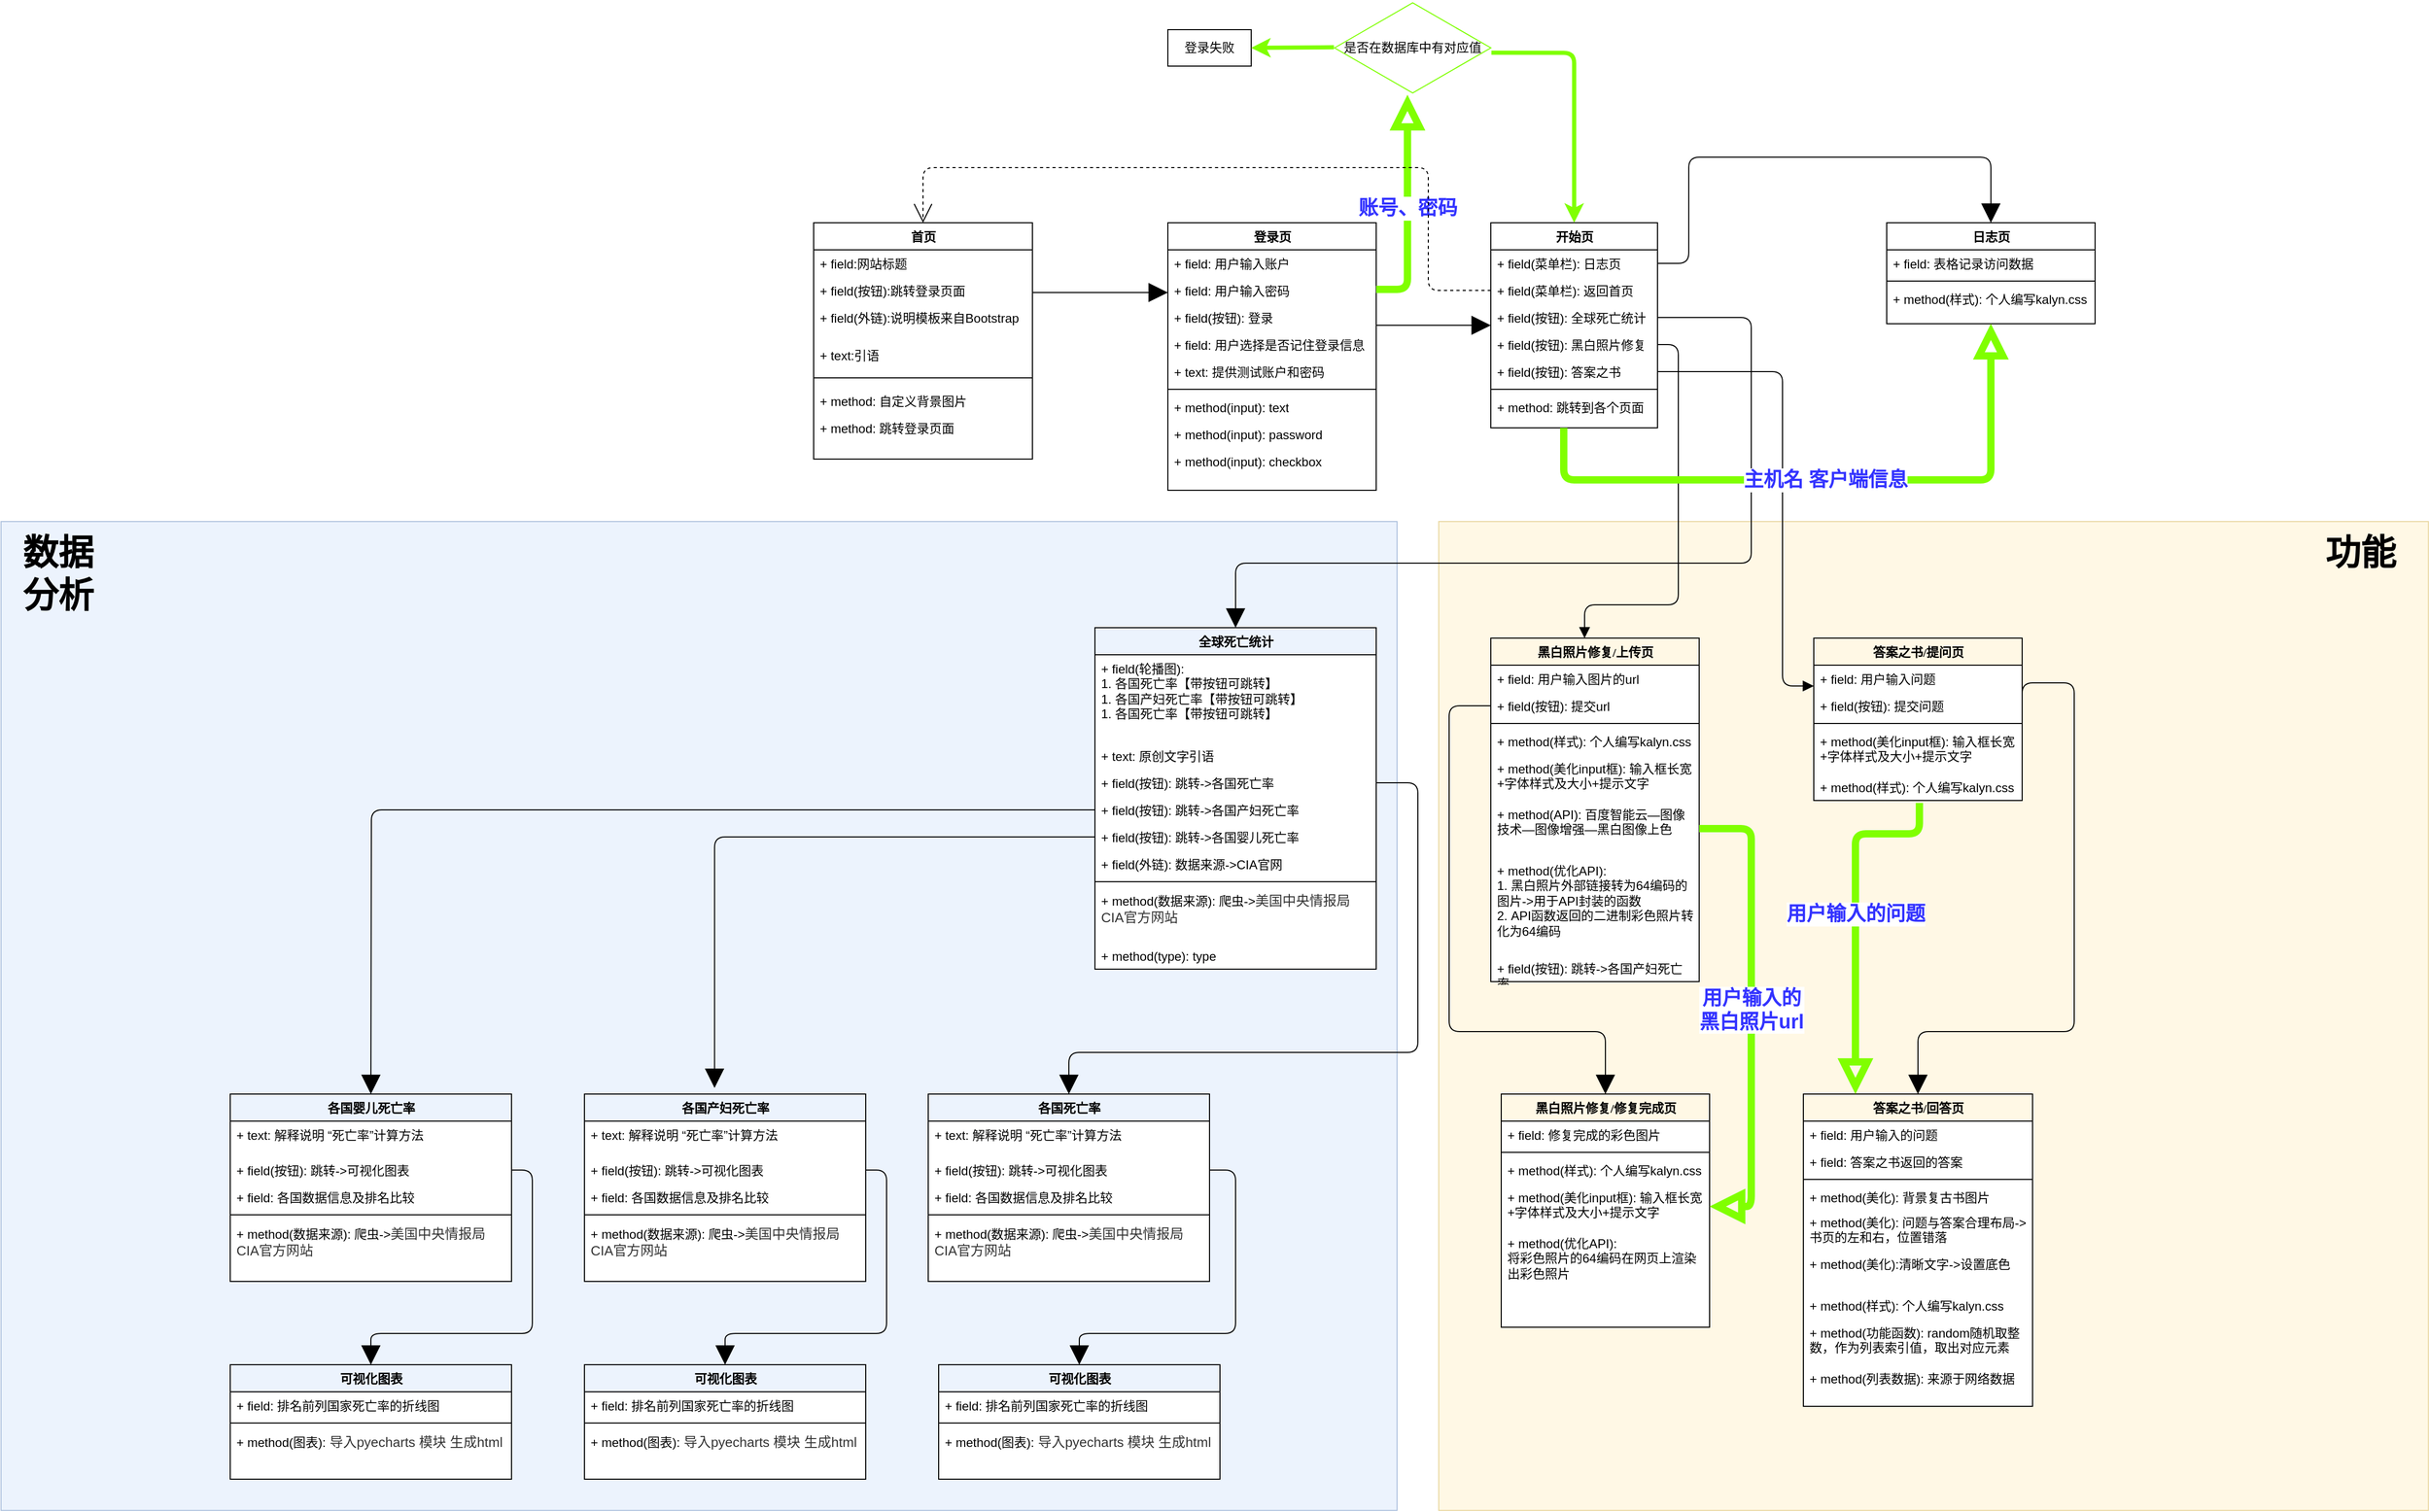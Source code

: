 <mxfile version="14.2.4" type="github"><diagram name="Page-1" id="9f46799a-70d6-7492-0946-bef42562c5a5"><mxGraphModel dx="3334" dy="2293" grid="1" gridSize="10" guides="1" tooltips="1" connect="1" arrows="1" fold="1" page="1" pageScale="1" pageWidth="1100" pageHeight="850" background="#ffffff" math="0" shadow="0"><root><mxCell id="0"/><mxCell id="1" parent="0"/><mxCell id="WasqcAeqAVTy0zBTdF0t-123" value="" style="rounded=0;whiteSpace=wrap;html=1;fillColor=#dae8fc;strokeColor=#6c8ebf;opacity=50;" parent="1" vertex="1"><mxGeometry x="-690" y="370" width="1340" height="950" as="geometry"/></mxCell><mxCell id="WasqcAeqAVTy0zBTdF0t-121" value="" style="rounded=0;whiteSpace=wrap;html=1;fillColor=#fff2cc;strokeColor=#d6b656;opacity=50;" parent="1" vertex="1"><mxGeometry x="690" y="370" width="950" height="950" as="geometry"/></mxCell><mxCell id="78961159f06e98e8-17" value="首页" style="swimlane;html=1;fontStyle=1;align=center;verticalAlign=top;childLayout=stackLayout;horizontal=1;startSize=26;horizontalStack=0;resizeParent=1;resizeLast=0;collapsible=1;marginBottom=0;swimlaneFillColor=#ffffff;rounded=0;shadow=0;comic=0;labelBackgroundColor=none;strokeWidth=1;fillColor=none;fontFamily=Verdana;fontSize=12" parent="1" vertex="1"><mxGeometry x="90" y="83" width="210" height="227" as="geometry"><mxRectangle x="90" y="83" width="60" height="26" as="alternateBounds"/></mxGeometry></mxCell><mxCell id="78961159f06e98e8-21" value="+ field:网站标题" style="text;html=1;strokeColor=none;fillColor=none;align=left;verticalAlign=top;spacingLeft=4;spacingRight=4;whiteSpace=wrap;overflow=hidden;rotatable=0;points=[[0,0.5],[1,0.5]];portConstraint=eastwest;" parent="78961159f06e98e8-17" vertex="1"><mxGeometry y="26" width="210" height="26" as="geometry"/></mxCell><mxCell id="78961159f06e98e8-25" value="+ field(按钮):跳转登录页面" style="text;html=1;strokeColor=none;fillColor=none;align=left;verticalAlign=top;spacingLeft=4;spacingRight=4;whiteSpace=wrap;overflow=hidden;rotatable=0;points=[[0,0.5],[1,0.5]];portConstraint=eastwest;" parent="78961159f06e98e8-17" vertex="1"><mxGeometry y="52" width="210" height="26" as="geometry"/></mxCell><mxCell id="WasqcAeqAVTy0zBTdF0t-1" value="+ field(外链):说明模板来自Bootstrap" style="text;html=1;strokeColor=none;fillColor=none;align=left;verticalAlign=top;spacingLeft=4;spacingRight=4;whiteSpace=wrap;overflow=hidden;rotatable=0;points=[[0,0.5],[1,0.5]];portConstraint=eastwest;" parent="78961159f06e98e8-17" vertex="1"><mxGeometry y="78" width="210" height="36" as="geometry"/></mxCell><mxCell id="78961159f06e98e8-23" value="+ text:引语" style="text;html=1;strokeColor=none;fillColor=none;align=left;verticalAlign=top;spacingLeft=4;spacingRight=4;whiteSpace=wrap;overflow=hidden;rotatable=0;points=[[0,0.5],[1,0.5]];portConstraint=eastwest;" parent="78961159f06e98e8-17" vertex="1"><mxGeometry y="114" width="210" height="26" as="geometry"/></mxCell><mxCell id="78961159f06e98e8-19" value="" style="line;html=1;strokeWidth=1;fillColor=none;align=left;verticalAlign=middle;spacingTop=-1;spacingLeft=3;spacingRight=3;rotatable=0;labelPosition=right;points=[];portConstraint=eastwest;" parent="78961159f06e98e8-17" vertex="1"><mxGeometry y="140" width="210" height="18" as="geometry"/></mxCell><mxCell id="78961159f06e98e8-20" value="+ method: 自定义背景图片" style="text;html=1;strokeColor=none;fillColor=none;align=left;verticalAlign=top;spacingLeft=4;spacingRight=4;whiteSpace=wrap;overflow=hidden;rotatable=0;points=[[0,0.5],[1,0.5]];portConstraint=eastwest;" parent="78961159f06e98e8-17" vertex="1"><mxGeometry y="158" width="210" height="26" as="geometry"/></mxCell><mxCell id="78961159f06e98e8-27" value="+ method: 跳转登录页面" style="text;html=1;strokeColor=none;fillColor=none;align=left;verticalAlign=top;spacingLeft=4;spacingRight=4;whiteSpace=wrap;overflow=hidden;rotatable=0;points=[[0,0.5],[1,0.5]];portConstraint=eastwest;" parent="78961159f06e98e8-17" vertex="1"><mxGeometry y="184" width="210" height="26" as="geometry"/></mxCell><mxCell id="78961159f06e98e8-122" style="edgeStyle=elbowEdgeStyle;html=1;labelBackgroundColor=none;startFill=0;startSize=8;endArrow=block;endFill=1;endSize=16;fontFamily=Verdana;fontSize=12;elbow=vertical;" parent="1" source="78961159f06e98e8-30" target="78961159f06e98e8-43" edge="1"><mxGeometry relative="1" as="geometry"/></mxCell><mxCell id="78961159f06e98e8-30" value="登录页" style="swimlane;html=1;fontStyle=1;align=center;verticalAlign=top;childLayout=stackLayout;horizontal=1;startSize=26;horizontalStack=0;resizeParent=1;resizeLast=0;collapsible=1;marginBottom=0;swimlaneFillColor=#ffffff;rounded=0;shadow=0;comic=0;labelBackgroundColor=none;strokeWidth=1;fillColor=none;fontFamily=Verdana;fontSize=12" parent="1" vertex="1"><mxGeometry x="430" y="83" width="200" height="257" as="geometry"><mxRectangle x="430" y="83" width="70" height="26" as="alternateBounds"/></mxGeometry></mxCell><mxCell id="78961159f06e98e8-31" value="+ field: 用户输入账户" style="text;html=1;strokeColor=none;fillColor=none;align=left;verticalAlign=top;spacingLeft=4;spacingRight=4;whiteSpace=wrap;overflow=hidden;rotatable=0;points=[[0,0.5],[1,0.5]];portConstraint=eastwest;" parent="78961159f06e98e8-30" vertex="1"><mxGeometry y="26" width="200" height="26" as="geometry"/></mxCell><mxCell id="78961159f06e98e8-32" value="+ field: 用户输入密码" style="text;html=1;strokeColor=none;fillColor=none;align=left;verticalAlign=top;spacingLeft=4;spacingRight=4;whiteSpace=wrap;overflow=hidden;rotatable=0;points=[[0,0.5],[1,0.5]];portConstraint=eastwest;" parent="78961159f06e98e8-30" vertex="1"><mxGeometry y="52" width="200" height="26" as="geometry"/></mxCell><mxCell id="78961159f06e98e8-34" value="+ field(按钮): 登录" style="text;html=1;strokeColor=none;fillColor=none;align=left;verticalAlign=top;spacingLeft=4;spacingRight=4;whiteSpace=wrap;overflow=hidden;rotatable=0;points=[[0,0.5],[1,0.5]];portConstraint=eastwest;" parent="78961159f06e98e8-30" vertex="1"><mxGeometry y="78" width="200" height="26" as="geometry"/></mxCell><mxCell id="WasqcAeqAVTy0zBTdF0t-2" value="+ field: 用户选择是否记住登录信息" style="text;html=1;strokeColor=none;fillColor=none;align=left;verticalAlign=top;spacingLeft=4;spacingRight=4;whiteSpace=wrap;overflow=hidden;rotatable=0;points=[[0,0.5],[1,0.5]];portConstraint=eastwest;" parent="78961159f06e98e8-30" vertex="1"><mxGeometry y="104" width="200" height="26" as="geometry"/></mxCell><mxCell id="78961159f06e98e8-33" value="+ text: 提供测试账户和密码" style="text;html=1;strokeColor=none;fillColor=none;align=left;verticalAlign=top;spacingLeft=4;spacingRight=4;whiteSpace=wrap;overflow=hidden;rotatable=0;points=[[0,0.5],[1,0.5]];portConstraint=eastwest;" parent="78961159f06e98e8-30" vertex="1"><mxGeometry y="130" width="200" height="26" as="geometry"/></mxCell><mxCell id="78961159f06e98e8-38" value="" style="line;html=1;strokeWidth=1;fillColor=none;align=left;verticalAlign=middle;spacingTop=-1;spacingLeft=3;spacingRight=3;rotatable=0;labelPosition=right;points=[];portConstraint=eastwest;" parent="78961159f06e98e8-30" vertex="1"><mxGeometry y="156" width="200" height="8" as="geometry"/></mxCell><mxCell id="78961159f06e98e8-39" value="+ method(input): text" style="text;html=1;strokeColor=none;fillColor=none;align=left;verticalAlign=top;spacingLeft=4;spacingRight=4;whiteSpace=wrap;overflow=hidden;rotatable=0;points=[[0,0.5],[1,0.5]];portConstraint=eastwest;" parent="78961159f06e98e8-30" vertex="1"><mxGeometry y="164" width="200" height="26" as="geometry"/></mxCell><mxCell id="78961159f06e98e8-40" value="+ method(input): password" style="text;html=1;strokeColor=none;fillColor=none;align=left;verticalAlign=top;spacingLeft=4;spacingRight=4;whiteSpace=wrap;overflow=hidden;rotatable=0;points=[[0,0.5],[1,0.5]];portConstraint=eastwest;" parent="78961159f06e98e8-30" vertex="1"><mxGeometry y="190" width="200" height="26" as="geometry"/></mxCell><mxCell id="78961159f06e98e8-42" value="+ method(input): checkbox" style="text;html=1;strokeColor=none;fillColor=none;align=left;verticalAlign=top;spacingLeft=4;spacingRight=4;whiteSpace=wrap;overflow=hidden;rotatable=0;points=[[0,0.5],[1,0.5]];portConstraint=eastwest;" parent="78961159f06e98e8-30" vertex="1"><mxGeometry y="216" width="200" height="26" as="geometry"/></mxCell><mxCell id="78961159f06e98e8-43" value="开始页" style="swimlane;html=1;fontStyle=1;align=center;verticalAlign=top;childLayout=stackLayout;horizontal=1;startSize=26;horizontalStack=0;resizeParent=1;resizeLast=0;collapsible=1;marginBottom=0;swimlaneFillColor=#ffffff;rounded=0;shadow=0;comic=0;labelBackgroundColor=none;strokeWidth=1;fillColor=none;fontFamily=Verdana;fontSize=12" parent="1" vertex="1"><mxGeometry x="740" y="83" width="160" height="197" as="geometry"/></mxCell><mxCell id="78961159f06e98e8-44" value="+ field(菜单栏): 日志页" style="text;html=1;strokeColor=none;fillColor=none;align=left;verticalAlign=top;spacingLeft=4;spacingRight=4;whiteSpace=wrap;overflow=hidden;rotatable=0;points=[[0,0.5],[1,0.5]];portConstraint=eastwest;" parent="78961159f06e98e8-43" vertex="1"><mxGeometry y="26" width="160" height="26" as="geometry"/></mxCell><mxCell id="s23q9VXlRfl01JvPFUSs-1" value="&lt;font color=&quot;#3333ff&quot;&gt;&lt;span style=&quot;font-size: 19px&quot;&gt;&lt;b&gt;账号、密码&lt;/b&gt;&lt;/span&gt;&lt;/font&gt;" style="endArrow=block;endSize=16;endFill=0;html=1;strokeColor=#80FF00;strokeWidth=7;edgeStyle=orthogonalEdgeStyle;" edge="1" parent="78961159f06e98e8-43" target="s23q9VXlRfl01JvPFUSs-2"><mxGeometry width="160" relative="1" as="geometry"><mxPoint x="-110" y="64" as="sourcePoint"/><mxPoint x="100" y="-73" as="targetPoint"/><Array as="points"><mxPoint x="-80" y="64"/></Array></mxGeometry></mxCell><mxCell id="78961159f06e98e8-45" value="+ field(菜单栏): 返回首页" style="text;html=1;strokeColor=none;fillColor=none;align=left;verticalAlign=top;spacingLeft=4;spacingRight=4;whiteSpace=wrap;overflow=hidden;rotatable=0;points=[[0,0.5],[1,0.5]];portConstraint=eastwest;" parent="78961159f06e98e8-43" vertex="1"><mxGeometry y="52" width="160" height="26" as="geometry"/></mxCell><mxCell id="78961159f06e98e8-49" value="+ field(按钮): 全球死亡统计&amp;nbsp;" style="text;html=1;strokeColor=none;fillColor=none;align=left;verticalAlign=top;spacingLeft=4;spacingRight=4;whiteSpace=wrap;overflow=hidden;rotatable=0;points=[[0,0.5],[1,0.5]];portConstraint=eastwest;" parent="78961159f06e98e8-43" vertex="1"><mxGeometry y="78" width="160" height="26" as="geometry"/></mxCell><mxCell id="78961159f06e98e8-50" value="+ field(按钮): 黑白照片修复" style="text;html=1;strokeColor=none;fillColor=none;align=left;verticalAlign=top;spacingLeft=4;spacingRight=4;whiteSpace=wrap;overflow=hidden;rotatable=0;points=[[0,0.5],[1,0.5]];portConstraint=eastwest;" parent="78961159f06e98e8-43" vertex="1"><mxGeometry y="104" width="160" height="26" as="geometry"/></mxCell><mxCell id="WasqcAeqAVTy0zBTdF0t-3" value="+ field(按钮): 答案之书" style="text;html=1;strokeColor=none;fillColor=none;align=left;verticalAlign=top;spacingLeft=4;spacingRight=4;whiteSpace=wrap;overflow=hidden;rotatable=0;points=[[0,0.5],[1,0.5]];portConstraint=eastwest;" parent="78961159f06e98e8-43" vertex="1"><mxGeometry y="130" width="160" height="26" as="geometry"/></mxCell><mxCell id="78961159f06e98e8-51" value="" style="line;html=1;strokeWidth=1;fillColor=none;align=left;verticalAlign=middle;spacingTop=-1;spacingLeft=3;spacingRight=3;rotatable=0;labelPosition=right;points=[];portConstraint=eastwest;" parent="78961159f06e98e8-43" vertex="1"><mxGeometry y="156" width="160" height="8" as="geometry"/></mxCell><mxCell id="78961159f06e98e8-52" value="+ method: 跳转到各个页面" style="text;html=1;strokeColor=none;fillColor=none;align=left;verticalAlign=top;spacingLeft=4;spacingRight=4;whiteSpace=wrap;overflow=hidden;rotatable=0;points=[[0,0.5],[1,0.5]];portConstraint=eastwest;" parent="78961159f06e98e8-43" vertex="1"><mxGeometry y="164" width="160" height="26" as="geometry"/></mxCell><mxCell id="78961159f06e98e8-82" value="全球死亡统计" style="swimlane;html=1;fontStyle=1;align=center;verticalAlign=top;childLayout=stackLayout;horizontal=1;startSize=26;horizontalStack=0;resizeParent=1;resizeLast=0;collapsible=1;marginBottom=0;swimlaneFillColor=#ffffff;rounded=0;shadow=0;comic=0;labelBackgroundColor=none;strokeWidth=1;fillColor=none;fontFamily=Verdana;fontSize=12" parent="1" vertex="1"><mxGeometry x="360" y="472" width="270" height="328" as="geometry"/></mxCell><mxCell id="78961159f06e98e8-83" value="+ field(轮播图): &lt;br&gt;1. 各国死亡率【带按钮可跳转】&lt;br&gt;1. 各国产妇死亡率【带按钮可跳转】&lt;br&gt;1. 各国死亡率【带按钮可跳转】" style="text;html=1;strokeColor=none;fillColor=none;align=left;verticalAlign=top;spacingLeft=4;spacingRight=4;whiteSpace=wrap;overflow=hidden;rotatable=0;points=[[0,0.5],[1,0.5]];portConstraint=eastwest;" parent="78961159f06e98e8-82" vertex="1"><mxGeometry y="26" width="270" height="84" as="geometry"/></mxCell><mxCell id="WasqcAeqAVTy0zBTdF0t-51" value="+ text: 原创文字引语" style="text;html=1;strokeColor=none;fillColor=none;align=left;verticalAlign=top;spacingLeft=4;spacingRight=4;whiteSpace=wrap;overflow=hidden;rotatable=0;points=[[0,0.5],[1,0.5]];portConstraint=eastwest;" parent="78961159f06e98e8-82" vertex="1"><mxGeometry y="110" width="270" height="26" as="geometry"/></mxCell><mxCell id="WasqcAeqAVTy0zBTdF0t-50" value="+ field(按钮): 跳转-&amp;gt;各国死亡率" style="text;html=1;strokeColor=none;fillColor=none;align=left;verticalAlign=top;spacingLeft=4;spacingRight=4;whiteSpace=wrap;overflow=hidden;rotatable=0;points=[[0,0.5],[1,0.5]];portConstraint=eastwest;" parent="78961159f06e98e8-82" vertex="1"><mxGeometry y="136" width="270" height="26" as="geometry"/></mxCell><mxCell id="WasqcAeqAVTy0zBTdF0t-49" value="+ field(按钮): 跳转-&amp;gt;各国产妇死亡率" style="text;html=1;strokeColor=none;fillColor=none;align=left;verticalAlign=top;spacingLeft=4;spacingRight=4;whiteSpace=wrap;overflow=hidden;rotatable=0;points=[[0,0.5],[1,0.5]];portConstraint=eastwest;" parent="78961159f06e98e8-82" vertex="1"><mxGeometry y="162" width="270" height="26" as="geometry"/></mxCell><mxCell id="78961159f06e98e8-86" value="+ field(按钮): 跳转-&amp;gt;各国婴儿死亡率" style="text;html=1;strokeColor=none;fillColor=none;align=left;verticalAlign=top;spacingLeft=4;spacingRight=4;whiteSpace=wrap;overflow=hidden;rotatable=0;points=[[0,0.5],[1,0.5]];portConstraint=eastwest;" parent="78961159f06e98e8-82" vertex="1"><mxGeometry y="188" width="270" height="26" as="geometry"/></mxCell><mxCell id="78961159f06e98e8-89" value="+ field(外链): 数据来源-&amp;gt;CIA官网&amp;nbsp;" style="text;html=1;strokeColor=none;fillColor=none;align=left;verticalAlign=top;spacingLeft=4;spacingRight=4;whiteSpace=wrap;overflow=hidden;rotatable=0;points=[[0,0.5],[1,0.5]];portConstraint=eastwest;" parent="78961159f06e98e8-82" vertex="1"><mxGeometry y="214" width="270" height="26" as="geometry"/></mxCell><mxCell id="78961159f06e98e8-90" value="" style="line;html=1;strokeWidth=1;fillColor=none;align=left;verticalAlign=middle;spacingTop=-1;spacingLeft=3;spacingRight=3;rotatable=0;labelPosition=right;points=[];portConstraint=eastwest;" parent="78961159f06e98e8-82" vertex="1"><mxGeometry y="240" width="270" height="8" as="geometry"/></mxCell><mxCell id="78961159f06e98e8-91" value="+ method(数据来源): 爬虫-&amp;gt;&lt;span style=&quot;color: rgb(51 , 51 , 51) ; font-family: &amp;#34;arial&amp;#34; , sans-serif ; font-size: 13px ; background-color: rgb(255 , 255 , 255)&quot;&gt;美国中央情报局CIA官方网站&lt;/span&gt;" style="text;html=1;strokeColor=none;fillColor=none;align=left;verticalAlign=top;spacingLeft=4;spacingRight=4;whiteSpace=wrap;overflow=hidden;rotatable=0;points=[[0,0.5],[1,0.5]];portConstraint=eastwest;" parent="78961159f06e98e8-82" vertex="1"><mxGeometry y="248" width="270" height="54" as="geometry"/></mxCell><mxCell id="78961159f06e98e8-94" value="+ method(type): type" style="text;html=1;strokeColor=none;fillColor=none;align=left;verticalAlign=top;spacingLeft=4;spacingRight=4;whiteSpace=wrap;overflow=hidden;rotatable=0;points=[[0,0.5],[1,0.5]];portConstraint=eastwest;" parent="78961159f06e98e8-82" vertex="1"><mxGeometry y="302" width="270" height="26" as="geometry"/></mxCell><mxCell id="78961159f06e98e8-127" style="edgeStyle=orthogonalEdgeStyle;html=1;labelBackgroundColor=none;startFill=1;startSize=8;endArrow=none;endFill=0;endSize=16;fontFamily=Verdana;fontSize=12;startArrow=block;" parent="1" source="78961159f06e98e8-95" target="78961159f06e98e8-50" edge="1"><mxGeometry relative="1" as="geometry"><Array as="points"><mxPoint x="830" y="450"/><mxPoint x="920" y="450"/><mxPoint x="920" y="200"/></Array></mxGeometry></mxCell><mxCell id="78961159f06e98e8-95" value="黑白照片修复/上传页" style="swimlane;html=1;fontStyle=1;align=center;verticalAlign=top;childLayout=stackLayout;horizontal=1;startSize=26;horizontalStack=0;resizeParent=1;resizeLast=0;collapsible=1;marginBottom=0;swimlaneFillColor=#ffffff;rounded=0;shadow=0;comic=0;labelBackgroundColor=none;strokeWidth=1;fillColor=none;fontFamily=Verdana;fontSize=12" parent="1" vertex="1"><mxGeometry x="740" y="482" width="200" height="330" as="geometry"/></mxCell><mxCell id="WasqcAeqAVTy0zBTdF0t-32" value="+ field: 用户输入图片的url" style="text;html=1;strokeColor=none;fillColor=none;align=left;verticalAlign=top;spacingLeft=4;spacingRight=4;whiteSpace=wrap;overflow=hidden;rotatable=0;points=[[0,0.5],[1,0.5]];portConstraint=eastwest;" parent="78961159f06e98e8-95" vertex="1"><mxGeometry y="26" width="200" height="26" as="geometry"/></mxCell><mxCell id="WasqcAeqAVTy0zBTdF0t-33" value="+ field(按钮): 提交url" style="text;html=1;strokeColor=none;fillColor=none;align=left;verticalAlign=top;spacingLeft=4;spacingRight=4;whiteSpace=wrap;overflow=hidden;rotatable=0;points=[[0,0.5],[1,0.5]];portConstraint=eastwest;" parent="78961159f06e98e8-95" vertex="1"><mxGeometry y="52" width="200" height="26" as="geometry"/></mxCell><mxCell id="78961159f06e98e8-103" value="" style="line;html=1;strokeWidth=1;fillColor=none;align=left;verticalAlign=middle;spacingTop=-1;spacingLeft=3;spacingRight=3;rotatable=0;labelPosition=right;points=[];portConstraint=eastwest;" parent="78961159f06e98e8-95" vertex="1"><mxGeometry y="78" width="200" height="8" as="geometry"/></mxCell><mxCell id="WasqcAeqAVTy0zBTdF0t-35" value="+ method(样式): 个人编写kalyn.css" style="text;html=1;strokeColor=none;fillColor=none;align=left;verticalAlign=top;spacingLeft=4;spacingRight=4;whiteSpace=wrap;overflow=hidden;rotatable=0;points=[[0,0.5],[1,0.5]];portConstraint=eastwest;" parent="78961159f06e98e8-95" vertex="1"><mxGeometry y="86" width="200" height="26" as="geometry"/></mxCell><mxCell id="WasqcAeqAVTy0zBTdF0t-34" value="+ method(美化input框): 输入框长宽+字体样式及大小+提示文字" style="text;html=1;strokeColor=none;fillColor=none;align=left;verticalAlign=top;spacingLeft=4;spacingRight=4;whiteSpace=wrap;overflow=hidden;rotatable=0;points=[[0,0.5],[1,0.5]];portConstraint=eastwest;" parent="78961159f06e98e8-95" vertex="1"><mxGeometry y="112" width="200" height="44" as="geometry"/></mxCell><mxCell id="WasqcAeqAVTy0zBTdF0t-29" value="+ method(API): 百度智能云—图像技术—图像增强—黑白图像上色" style="text;html=1;strokeColor=none;fillColor=none;align=left;verticalAlign=top;spacingLeft=4;spacingRight=4;whiteSpace=wrap;overflow=hidden;rotatable=0;points=[[0,0.5],[1,0.5]];portConstraint=eastwest;" parent="78961159f06e98e8-95" vertex="1"><mxGeometry y="156" width="200" height="54" as="geometry"/></mxCell><mxCell id="WasqcAeqAVTy0zBTdF0t-36" value="+ method(优化API):&amp;nbsp;&lt;br&gt;1. 黑白照片外部链接转为64编码的图片-&amp;gt;用于API封装的函数&lt;br&gt;2. API函数返回的二进制彩色照片转化为64编码" style="text;html=1;strokeColor=none;fillColor=none;align=left;verticalAlign=top;spacingLeft=4;spacingRight=4;whiteSpace=wrap;overflow=hidden;rotatable=0;points=[[0,0.5],[1,0.5]];portConstraint=eastwest;" parent="78961159f06e98e8-95" vertex="1"><mxGeometry y="210" width="200" height="94" as="geometry"/></mxCell><mxCell id="WasqcAeqAVTy0zBTdF0t-87" value="+ field(按钮): 跳转-&amp;gt;各国产妇死亡率" style="text;html=1;strokeColor=none;fillColor=none;align=left;verticalAlign=top;spacingLeft=4;spacingRight=4;whiteSpace=wrap;overflow=hidden;rotatable=0;points=[[0,0.5],[1,0.5]];portConstraint=eastwest;" parent="78961159f06e98e8-95" vertex="1"><mxGeometry y="304" width="200" height="26" as="geometry"/></mxCell><mxCell id="78961159f06e98e8-126" style="edgeStyle=orthogonalEdgeStyle;html=1;labelBackgroundColor=none;startFill=1;startSize=8;endArrow=none;endFill=0;endSize=16;fontFamily=Verdana;fontSize=12;entryX=1;entryY=0.5;entryDx=0;entryDy=0;startArrow=block;" parent="1" source="78961159f06e98e8-108" target="WasqcAeqAVTy0zBTdF0t-3" edge="1"><mxGeometry relative="1" as="geometry"><Array as="points"><mxPoint x="1020" y="528"/><mxPoint x="1020" y="226"/></Array></mxGeometry></mxCell><mxCell id="78961159f06e98e8-108" value="答案之书/提问页" style="swimlane;html=1;fontStyle=1;align=center;verticalAlign=top;childLayout=stackLayout;horizontal=1;startSize=26;horizontalStack=0;resizeParent=1;resizeLast=0;collapsible=1;marginBottom=0;swimlaneFillColor=#ffffff;rounded=0;shadow=0;comic=0;labelBackgroundColor=none;strokeWidth=1;fillColor=none;fontFamily=Verdana;fontSize=12" parent="1" vertex="1"><mxGeometry x="1050" y="482" width="200" height="156" as="geometry"/></mxCell><mxCell id="78961159f06e98e8-109" value="+ field: 用户输入问题" style="text;html=1;strokeColor=none;fillColor=none;align=left;verticalAlign=top;spacingLeft=4;spacingRight=4;whiteSpace=wrap;overflow=hidden;rotatable=0;points=[[0,0.5],[1,0.5]];portConstraint=eastwest;" parent="78961159f06e98e8-108" vertex="1"><mxGeometry y="26" width="200" height="26" as="geometry"/></mxCell><mxCell id="78961159f06e98e8-110" value="+ field(按钮): 提交问题" style="text;html=1;strokeColor=none;fillColor=none;align=left;verticalAlign=top;spacingLeft=4;spacingRight=4;whiteSpace=wrap;overflow=hidden;rotatable=0;points=[[0,0.5],[1,0.5]];portConstraint=eastwest;" parent="78961159f06e98e8-108" vertex="1"><mxGeometry y="52" width="200" height="26" as="geometry"/></mxCell><mxCell id="78961159f06e98e8-116" value="" style="line;html=1;strokeWidth=1;fillColor=none;align=left;verticalAlign=middle;spacingTop=-1;spacingLeft=3;spacingRight=3;rotatable=0;labelPosition=right;points=[];portConstraint=eastwest;" parent="78961159f06e98e8-108" vertex="1"><mxGeometry y="78" width="200" height="8" as="geometry"/></mxCell><mxCell id="78961159f06e98e8-117" value="+ method(美化input框): 输入框长宽+字体样式及大小+提示文字" style="text;html=1;strokeColor=none;fillColor=none;align=left;verticalAlign=top;spacingLeft=4;spacingRight=4;whiteSpace=wrap;overflow=hidden;rotatable=0;points=[[0,0.5],[1,0.5]];portConstraint=eastwest;" parent="78961159f06e98e8-108" vertex="1"><mxGeometry y="86" width="200" height="44" as="geometry"/></mxCell><mxCell id="78961159f06e98e8-120" value="+ method(样式): 个人编写kalyn.css" style="text;html=1;strokeColor=none;fillColor=none;align=left;verticalAlign=top;spacingLeft=4;spacingRight=4;whiteSpace=wrap;overflow=hidden;rotatable=0;points=[[0,0.5],[1,0.5]];portConstraint=eastwest;" parent="78961159f06e98e8-108" vertex="1"><mxGeometry y="130" width="200" height="26" as="geometry"/></mxCell><mxCell id="78961159f06e98e8-121" style="edgeStyle=elbowEdgeStyle;html=1;labelBackgroundColor=none;startFill=0;startSize=8;endArrow=block;endFill=1;endSize=16;fontFamily=Verdana;fontSize=12;elbow=vertical;" parent="1" source="78961159f06e98e8-17" target="78961159f06e98e8-30" edge="1"><mxGeometry relative="1" as="geometry"><mxPoint x="250" y="259.882" as="sourcePoint"/><Array as="points"><mxPoint x="370" y="150"/></Array></mxGeometry></mxCell><mxCell id="WasqcAeqAVTy0zBTdF0t-4" style="edgeStyle=orthogonalEdgeStyle;html=1;labelBackgroundColor=none;startFill=0;startSize=8;endArrow=open;endFill=0;endSize=16;fontFamily=Verdana;fontSize=12;dashed=1;exitX=0;exitY=0.5;exitDx=0;exitDy=0;entryX=0.5;entryY=0;entryDx=0;entryDy=0;" parent="1" source="78961159f06e98e8-45" target="78961159f06e98e8-17" edge="1"><mxGeometry relative="1" as="geometry"><mxPoint x="920" y="140" as="sourcePoint"/><mxPoint x="230" y="50" as="targetPoint"/><Array as="points"><mxPoint x="680" y="148"/><mxPoint x="680" y="30"/><mxPoint x="195" y="30"/></Array></mxGeometry></mxCell><mxCell id="WasqcAeqAVTy0zBTdF0t-5" value="日志页" style="swimlane;html=1;fontStyle=1;align=center;verticalAlign=top;childLayout=stackLayout;horizontal=1;startSize=26;horizontalStack=0;resizeParent=1;resizeLast=0;collapsible=1;marginBottom=0;swimlaneFillColor=#ffffff;rounded=0;shadow=0;comic=0;labelBackgroundColor=none;strokeWidth=1;fillColor=none;fontFamily=Verdana;fontSize=12" parent="1" vertex="1"><mxGeometry x="1120" y="83" width="200" height="97" as="geometry"/></mxCell><mxCell id="WasqcAeqAVTy0zBTdF0t-6" value="+ field: 表格记录访问数据" style="text;html=1;strokeColor=none;fillColor=none;align=left;verticalAlign=top;spacingLeft=4;spacingRight=4;whiteSpace=wrap;overflow=hidden;rotatable=0;points=[[0,0.5],[1,0.5]];portConstraint=eastwest;" parent="WasqcAeqAVTy0zBTdF0t-5" vertex="1"><mxGeometry y="26" width="200" height="26" as="geometry"/></mxCell><mxCell id="WasqcAeqAVTy0zBTdF0t-13" value="" style="line;html=1;strokeWidth=1;fillColor=none;align=left;verticalAlign=middle;spacingTop=-1;spacingLeft=3;spacingRight=3;rotatable=0;labelPosition=right;points=[];portConstraint=eastwest;" parent="WasqcAeqAVTy0zBTdF0t-5" vertex="1"><mxGeometry y="52" width="200" height="8" as="geometry"/></mxCell><mxCell id="WasqcAeqAVTy0zBTdF0t-14" value="+ method(样式): 个人编写kalyn.css" style="text;html=1;strokeColor=none;fillColor=none;align=left;verticalAlign=top;spacingLeft=4;spacingRight=4;whiteSpace=wrap;overflow=hidden;rotatable=0;points=[[0,0.5],[1,0.5]];portConstraint=eastwest;" parent="WasqcAeqAVTy0zBTdF0t-5" vertex="1"><mxGeometry y="60" width="200" height="26" as="geometry"/></mxCell><mxCell id="WasqcAeqAVTy0zBTdF0t-17" style="edgeStyle=orthogonalEdgeStyle;html=1;labelBackgroundColor=none;startFill=0;startSize=8;endArrow=block;endFill=1;endSize=16;fontFamily=Verdana;fontSize=12;elbow=vertical;exitX=1;exitY=0.5;exitDx=0;exitDy=0;entryX=0.5;entryY=0;entryDx=0;entryDy=0;" parent="1" source="78961159f06e98e8-44" target="WasqcAeqAVTy0zBTdF0t-5" edge="1"><mxGeometry relative="1" as="geometry"><mxPoint x="640" y="191.333" as="sourcePoint"/><mxPoint x="1190" y="-10" as="targetPoint"/><Array as="points"><mxPoint x="930" y="122"/><mxPoint x="930" y="20"/><mxPoint x="1220" y="20"/></Array></mxGeometry></mxCell><mxCell id="WasqcAeqAVTy0zBTdF0t-20" value="答案之书/回答页" style="swimlane;html=1;fontStyle=1;align=center;verticalAlign=top;childLayout=stackLayout;horizontal=1;startSize=26;horizontalStack=0;resizeParent=1;resizeLast=0;collapsible=1;marginBottom=0;swimlaneFillColor=#ffffff;rounded=0;shadow=0;comic=0;labelBackgroundColor=none;strokeWidth=1;fillColor=none;fontFamily=Verdana;fontSize=12" parent="1" vertex="1"><mxGeometry x="1040" y="920.0" width="220" height="300" as="geometry"/></mxCell><mxCell id="WasqcAeqAVTy0zBTdF0t-21" value="+ field: 用户输入的问题" style="text;html=1;strokeColor=none;fillColor=none;align=left;verticalAlign=top;spacingLeft=4;spacingRight=4;whiteSpace=wrap;overflow=hidden;rotatable=0;points=[[0,0.5],[1,0.5]];portConstraint=eastwest;" parent="WasqcAeqAVTy0zBTdF0t-20" vertex="1"><mxGeometry y="26" width="220" height="26" as="geometry"/></mxCell><mxCell id="WasqcAeqAVTy0zBTdF0t-37" value="+ field: 答案之书返回的答案" style="text;html=1;strokeColor=none;fillColor=none;align=left;verticalAlign=top;spacingLeft=4;spacingRight=4;whiteSpace=wrap;overflow=hidden;rotatable=0;points=[[0,0.5],[1,0.5]];portConstraint=eastwest;" parent="WasqcAeqAVTy0zBTdF0t-20" vertex="1"><mxGeometry y="52" width="220" height="26" as="geometry"/></mxCell><mxCell id="WasqcAeqAVTy0zBTdF0t-23" value="" style="line;html=1;strokeWidth=1;fillColor=none;align=left;verticalAlign=middle;spacingTop=-1;spacingLeft=3;spacingRight=3;rotatable=0;labelPosition=right;points=[];portConstraint=eastwest;" parent="WasqcAeqAVTy0zBTdF0t-20" vertex="1"><mxGeometry y="78" width="220" height="8" as="geometry"/></mxCell><mxCell id="WasqcAeqAVTy0zBTdF0t-24" value="+ method(美化): 背景复古书图片" style="text;html=1;strokeColor=none;fillColor=none;align=left;verticalAlign=top;spacingLeft=4;spacingRight=4;whiteSpace=wrap;overflow=hidden;rotatable=0;points=[[0,0.5],[1,0.5]];portConstraint=eastwest;" parent="WasqcAeqAVTy0zBTdF0t-20" vertex="1"><mxGeometry y="86" width="220" height="24" as="geometry"/></mxCell><mxCell id="WasqcAeqAVTy0zBTdF0t-27" value="+ method(美化): 问题与答案合理布局-&amp;gt;书页的左和右，位置错落" style="text;html=1;strokeColor=none;fillColor=none;align=left;verticalAlign=top;spacingLeft=4;spacingRight=4;whiteSpace=wrap;overflow=hidden;rotatable=0;points=[[0,0.5],[1,0.5]];portConstraint=eastwest;" parent="WasqcAeqAVTy0zBTdF0t-20" vertex="1"><mxGeometry y="110" width="220" height="40" as="geometry"/></mxCell><mxCell id="WasqcAeqAVTy0zBTdF0t-28" value="+ method(美化):清晰文字-&amp;gt;设置底色" style="text;html=1;strokeColor=none;fillColor=none;align=left;verticalAlign=top;spacingLeft=4;spacingRight=4;whiteSpace=wrap;overflow=hidden;rotatable=0;points=[[0,0.5],[1,0.5]];portConstraint=eastwest;" parent="WasqcAeqAVTy0zBTdF0t-20" vertex="1"><mxGeometry y="150" width="220" height="40" as="geometry"/></mxCell><mxCell id="WasqcAeqAVTy0zBTdF0t-25" value="+ method(样式): 个人编写kalyn.css" style="text;html=1;strokeColor=none;fillColor=none;align=left;verticalAlign=top;spacingLeft=4;spacingRight=4;whiteSpace=wrap;overflow=hidden;rotatable=0;points=[[0,0.5],[1,0.5]];portConstraint=eastwest;" parent="WasqcAeqAVTy0zBTdF0t-20" vertex="1"><mxGeometry y="190" width="220" height="26" as="geometry"/></mxCell><mxCell id="WasqcAeqAVTy0zBTdF0t-31" value="+ method(功能函数): random随机取整数，作为列表索引值，取出对应元素" style="text;html=1;strokeColor=none;fillColor=none;align=left;verticalAlign=top;spacingLeft=4;spacingRight=4;whiteSpace=wrap;overflow=hidden;rotatable=0;points=[[0,0.5],[1,0.5]];portConstraint=eastwest;" parent="WasqcAeqAVTy0zBTdF0t-20" vertex="1"><mxGeometry y="216" width="220" height="44" as="geometry"/></mxCell><mxCell id="WasqcAeqAVTy0zBTdF0t-30" value="+ method(列表数据): 来源于网络数据" style="text;html=1;strokeColor=none;fillColor=none;align=left;verticalAlign=top;spacingLeft=4;spacingRight=4;whiteSpace=wrap;overflow=hidden;rotatable=0;points=[[0,0.5],[1,0.5]];portConstraint=eastwest;" parent="WasqcAeqAVTy0zBTdF0t-20" vertex="1"><mxGeometry y="260" width="220" height="40" as="geometry"/></mxCell><mxCell id="WasqcAeqAVTy0zBTdF0t-26" style="edgeStyle=orthogonalEdgeStyle;html=1;labelBackgroundColor=none;startFill=0;startSize=8;endArrow=block;endFill=1;endSize=16;fontFamily=Verdana;fontSize=12;elbow=vertical;exitX=1;exitY=0.5;exitDx=0;exitDy=0;entryX=0.5;entryY=0;entryDx=0;entryDy=0;" parent="1" source="78961159f06e98e8-110" target="WasqcAeqAVTy0zBTdF0t-20" edge="1"><mxGeometry relative="1" as="geometry"><mxPoint x="640" y="192" as="sourcePoint"/><mxPoint x="1190" y="430" as="targetPoint"/><Array as="points"><mxPoint x="1250" y="525"/><mxPoint x="1300" y="525"/><mxPoint x="1300" y="860"/><mxPoint x="1150" y="860"/></Array></mxGeometry></mxCell><mxCell id="WasqcAeqAVTy0zBTdF0t-38" value="黑白照片修复/修复完成页" style="swimlane;html=1;fontStyle=1;align=center;verticalAlign=top;childLayout=stackLayout;horizontal=1;startSize=26;horizontalStack=0;resizeParent=1;resizeLast=0;collapsible=1;marginBottom=0;swimlaneFillColor=#ffffff;rounded=0;shadow=0;comic=0;labelBackgroundColor=none;strokeWidth=1;fillColor=none;fontFamily=Verdana;fontSize=12" parent="1" vertex="1"><mxGeometry x="750" y="920" width="200" height="224" as="geometry"/></mxCell><mxCell id="WasqcAeqAVTy0zBTdF0t-39" value="+ field: 修复完成的彩色图片" style="text;html=1;strokeColor=none;fillColor=none;align=left;verticalAlign=top;spacingLeft=4;spacingRight=4;whiteSpace=wrap;overflow=hidden;rotatable=0;points=[[0,0.5],[1,0.5]];portConstraint=eastwest;" parent="WasqcAeqAVTy0zBTdF0t-38" vertex="1"><mxGeometry y="26" width="200" height="26" as="geometry"/></mxCell><mxCell id="WasqcAeqAVTy0zBTdF0t-41" value="" style="line;html=1;strokeWidth=1;fillColor=none;align=left;verticalAlign=middle;spacingTop=-1;spacingLeft=3;spacingRight=3;rotatable=0;labelPosition=right;points=[];portConstraint=eastwest;" parent="WasqcAeqAVTy0zBTdF0t-38" vertex="1"><mxGeometry y="52" width="200" height="8" as="geometry"/></mxCell><mxCell id="WasqcAeqAVTy0zBTdF0t-43" value="+ method(样式): 个人编写kalyn.css" style="text;html=1;strokeColor=none;fillColor=none;align=left;verticalAlign=top;spacingLeft=4;spacingRight=4;whiteSpace=wrap;overflow=hidden;rotatable=0;points=[[0,0.5],[1,0.5]];portConstraint=eastwest;" parent="WasqcAeqAVTy0zBTdF0t-38" vertex="1"><mxGeometry y="60" width="200" height="26" as="geometry"/></mxCell><mxCell id="WasqcAeqAVTy0zBTdF0t-44" value="+ method(美化input框): 输入框长宽+字体样式及大小+提示文字" style="text;html=1;strokeColor=none;fillColor=none;align=left;verticalAlign=top;spacingLeft=4;spacingRight=4;whiteSpace=wrap;overflow=hidden;rotatable=0;points=[[0,0.5],[1,0.5]];portConstraint=eastwest;" parent="WasqcAeqAVTy0zBTdF0t-38" vertex="1"><mxGeometry y="86" width="200" height="44" as="geometry"/></mxCell><mxCell id="WasqcAeqAVTy0zBTdF0t-46" value="+ method(优化API):&amp;nbsp;&lt;br&gt;将彩色照片的64编码在网页上渲染出彩色照片" style="text;html=1;strokeColor=none;fillColor=none;align=left;verticalAlign=top;spacingLeft=4;spacingRight=4;whiteSpace=wrap;overflow=hidden;rotatable=0;points=[[0,0.5],[1,0.5]];portConstraint=eastwest;" parent="WasqcAeqAVTy0zBTdF0t-38" vertex="1"><mxGeometry y="130" width="200" height="94" as="geometry"/></mxCell><mxCell id="WasqcAeqAVTy0zBTdF0t-47" style="edgeStyle=orthogonalEdgeStyle;html=1;labelBackgroundColor=none;startFill=0;startSize=8;endArrow=block;endFill=1;endSize=16;fontFamily=Verdana;fontSize=12;elbow=vertical;exitX=0;exitY=0.5;exitDx=0;exitDy=0;entryX=0.5;entryY=0;entryDx=0;entryDy=0;" parent="1" source="WasqcAeqAVTy0zBTdF0t-33" target="WasqcAeqAVTy0zBTdF0t-38" edge="1"><mxGeometry relative="1" as="geometry"><mxPoint x="640.0" y="191.286" as="sourcePoint"/><mxPoint x="690" y="740" as="targetPoint"/><Array as="points"><mxPoint x="700" y="547"/><mxPoint x="700" y="860"/><mxPoint x="850" y="860"/></Array></mxGeometry></mxCell><mxCell id="WasqcAeqAVTy0zBTdF0t-72" value="各国死亡率" style="swimlane;html=1;fontStyle=1;align=center;verticalAlign=top;childLayout=stackLayout;horizontal=1;startSize=26;horizontalStack=0;resizeParent=1;resizeLast=0;collapsible=1;marginBottom=0;swimlaneFillColor=#ffffff;rounded=0;shadow=0;comic=0;labelBackgroundColor=none;strokeWidth=1;fillColor=none;fontFamily=Verdana;fontSize=12" parent="1" vertex="1"><mxGeometry x="200" y="920" width="270" height="180" as="geometry"/></mxCell><mxCell id="WasqcAeqAVTy0zBTdF0t-73" value="+ text: 解释说明 “死亡率”计算方法&amp;nbsp;" style="text;html=1;strokeColor=none;fillColor=none;align=left;verticalAlign=top;spacingLeft=4;spacingRight=4;whiteSpace=wrap;overflow=hidden;rotatable=0;points=[[0,0.5],[1,0.5]];portConstraint=eastwest;" parent="WasqcAeqAVTy0zBTdF0t-72" vertex="1"><mxGeometry y="26" width="270" height="34" as="geometry"/></mxCell><mxCell id="WasqcAeqAVTy0zBTdF0t-75" value="+ field(按钮): 跳转-&amp;gt;可视化图表" style="text;html=1;strokeColor=none;fillColor=none;align=left;verticalAlign=top;spacingLeft=4;spacingRight=4;whiteSpace=wrap;overflow=hidden;rotatable=0;points=[[0,0.5],[1,0.5]];portConstraint=eastwest;" parent="WasqcAeqAVTy0zBTdF0t-72" vertex="1"><mxGeometry y="60" width="270" height="26" as="geometry"/></mxCell><mxCell id="WasqcAeqAVTy0zBTdF0t-76" value="+ field: 各国数据信息及排名比较" style="text;html=1;strokeColor=none;fillColor=none;align=left;verticalAlign=top;spacingLeft=4;spacingRight=4;whiteSpace=wrap;overflow=hidden;rotatable=0;points=[[0,0.5],[1,0.5]];portConstraint=eastwest;" parent="WasqcAeqAVTy0zBTdF0t-72" vertex="1"><mxGeometry y="86" width="270" height="26" as="geometry"/></mxCell><mxCell id="WasqcAeqAVTy0zBTdF0t-79" value="" style="line;html=1;strokeWidth=1;fillColor=none;align=left;verticalAlign=middle;spacingTop=-1;spacingLeft=3;spacingRight=3;rotatable=0;labelPosition=right;points=[];portConstraint=eastwest;" parent="WasqcAeqAVTy0zBTdF0t-72" vertex="1"><mxGeometry y="112" width="270" height="8" as="geometry"/></mxCell><mxCell id="WasqcAeqAVTy0zBTdF0t-80" value="+ method(数据来源): 爬虫-&amp;gt;&lt;span style=&quot;color: rgb(51 , 51 , 51) ; font-family: &amp;#34;arial&amp;#34; , sans-serif ; font-size: 13px ; background-color: rgb(255 , 255 , 255)&quot;&gt;美国中央情报局CIA官方网站&lt;/span&gt;" style="text;html=1;strokeColor=none;fillColor=none;align=left;verticalAlign=top;spacingLeft=4;spacingRight=4;whiteSpace=wrap;overflow=hidden;rotatable=0;points=[[0,0.5],[1,0.5]];portConstraint=eastwest;" parent="WasqcAeqAVTy0zBTdF0t-72" vertex="1"><mxGeometry y="120" width="270" height="54" as="geometry"/></mxCell><mxCell id="WasqcAeqAVTy0zBTdF0t-84" style="edgeStyle=orthogonalEdgeStyle;html=1;labelBackgroundColor=none;startFill=0;startSize=8;endArrow=block;endFill=1;endSize=16;fontFamily=Verdana;fontSize=12;elbow=vertical;exitX=1;exitY=0.5;exitDx=0;exitDy=0;entryX=0.5;entryY=0;entryDx=0;entryDy=0;" parent="1" source="78961159f06e98e8-49" target="78961159f06e98e8-82" edge="1"><mxGeometry relative="1" as="geometry"><mxPoint x="640" y="192.571" as="sourcePoint"/><mxPoint x="750" y="192.571" as="targetPoint"/><Array as="points"><mxPoint x="990" y="174"/><mxPoint x="990" y="410"/><mxPoint x="495" y="410"/></Array></mxGeometry></mxCell><mxCell id="WasqcAeqAVTy0zBTdF0t-85" style="edgeStyle=orthogonalEdgeStyle;html=1;labelBackgroundColor=none;startFill=0;startSize=8;endArrow=block;endFill=1;endSize=16;fontFamily=Verdana;fontSize=12;elbow=vertical;entryX=0.5;entryY=0;entryDx=0;entryDy=0;exitX=1;exitY=0.5;exitDx=0;exitDy=0;" parent="1" source="WasqcAeqAVTy0zBTdF0t-50" target="WasqcAeqAVTy0zBTdF0t-72" edge="1"><mxGeometry relative="1" as="geometry"><mxPoint x="640" y="192.571" as="sourcePoint"/><mxPoint x="750" y="192.571" as="targetPoint"/><Array as="points"><mxPoint x="670" y="621"/><mxPoint x="670" y="880"/><mxPoint x="335" y="880"/></Array></mxGeometry></mxCell><mxCell id="WasqcAeqAVTy0zBTdF0t-88" style="edgeStyle=orthogonalEdgeStyle;html=1;labelBackgroundColor=none;startFill=0;startSize=8;endArrow=block;endFill=1;endSize=16;fontFamily=Verdana;fontSize=12;elbow=vertical;exitX=0;exitY=0.5;exitDx=0;exitDy=0;entryX=0.5;entryY=0;entryDx=0;entryDy=0;" parent="1" source="WasqcAeqAVTy0zBTdF0t-49" edge="1"><mxGeometry relative="1" as="geometry"><mxPoint x="640" y="191.333" as="sourcePoint"/><mxPoint x="-335" y="920" as="targetPoint"/></mxGeometry></mxCell><mxCell id="WasqcAeqAVTy0zBTdF0t-89" style="edgeStyle=orthogonalEdgeStyle;html=1;labelBackgroundColor=none;startFill=0;startSize=8;endArrow=block;endFill=1;endSize=16;fontFamily=Verdana;fontSize=12;elbow=vertical;exitX=0;exitY=0.5;exitDx=0;exitDy=0;entryX=0.444;entryY=-0.018;entryDx=0;entryDy=0;entryPerimeter=0;" parent="1" source="78961159f06e98e8-86" edge="1"><mxGeometry relative="1" as="geometry"><mxPoint x="370" y="657" as="sourcePoint"/><mxPoint x="-5.12" y="914.096" as="targetPoint"/><Array as="points"><mxPoint x="-5" y="673"/></Array></mxGeometry></mxCell><mxCell id="WasqcAeqAVTy0zBTdF0t-90" value="各国产妇死亡率" style="swimlane;html=1;fontStyle=1;align=center;verticalAlign=top;childLayout=stackLayout;horizontal=1;startSize=26;horizontalStack=0;resizeParent=1;resizeLast=0;collapsible=1;marginBottom=0;swimlaneFillColor=#ffffff;rounded=0;shadow=0;comic=0;labelBackgroundColor=none;strokeWidth=1;fillColor=none;fontFamily=Verdana;fontSize=12" parent="1" vertex="1"><mxGeometry x="-130" y="920" width="270" height="180" as="geometry"/></mxCell><mxCell id="WasqcAeqAVTy0zBTdF0t-91" value="+ text: 解释说明 “死亡率”计算方法&amp;nbsp;" style="text;html=1;strokeColor=none;fillColor=none;align=left;verticalAlign=top;spacingLeft=4;spacingRight=4;whiteSpace=wrap;overflow=hidden;rotatable=0;points=[[0,0.5],[1,0.5]];portConstraint=eastwest;" parent="WasqcAeqAVTy0zBTdF0t-90" vertex="1"><mxGeometry y="26" width="270" height="34" as="geometry"/></mxCell><mxCell id="WasqcAeqAVTy0zBTdF0t-92" value="+ field(按钮): 跳转-&amp;gt;可视化图表" style="text;html=1;strokeColor=none;fillColor=none;align=left;verticalAlign=top;spacingLeft=4;spacingRight=4;whiteSpace=wrap;overflow=hidden;rotatable=0;points=[[0,0.5],[1,0.5]];portConstraint=eastwest;" parent="WasqcAeqAVTy0zBTdF0t-90" vertex="1"><mxGeometry y="60" width="270" height="26" as="geometry"/></mxCell><mxCell id="WasqcAeqAVTy0zBTdF0t-93" value="+ field: 各国数据信息及排名比较" style="text;html=1;strokeColor=none;fillColor=none;align=left;verticalAlign=top;spacingLeft=4;spacingRight=4;whiteSpace=wrap;overflow=hidden;rotatable=0;points=[[0,0.5],[1,0.5]];portConstraint=eastwest;" parent="WasqcAeqAVTy0zBTdF0t-90" vertex="1"><mxGeometry y="86" width="270" height="26" as="geometry"/></mxCell><mxCell id="WasqcAeqAVTy0zBTdF0t-94" value="" style="line;html=1;strokeWidth=1;fillColor=none;align=left;verticalAlign=middle;spacingTop=-1;spacingLeft=3;spacingRight=3;rotatable=0;labelPosition=right;points=[];portConstraint=eastwest;" parent="WasqcAeqAVTy0zBTdF0t-90" vertex="1"><mxGeometry y="112" width="270" height="8" as="geometry"/></mxCell><mxCell id="WasqcAeqAVTy0zBTdF0t-95" value="+ method(数据来源): 爬虫-&amp;gt;&lt;span style=&quot;color: rgb(51 , 51 , 51) ; font-family: &amp;#34;arial&amp;#34; , sans-serif ; font-size: 13px ; background-color: rgb(255 , 255 , 255)&quot;&gt;美国中央情报局CIA官方网站&lt;/span&gt;" style="text;html=1;strokeColor=none;fillColor=none;align=left;verticalAlign=top;spacingLeft=4;spacingRight=4;whiteSpace=wrap;overflow=hidden;rotatable=0;points=[[0,0.5],[1,0.5]];portConstraint=eastwest;" parent="WasqcAeqAVTy0zBTdF0t-90" vertex="1"><mxGeometry y="120" width="270" height="54" as="geometry"/></mxCell><mxCell id="WasqcAeqAVTy0zBTdF0t-96" value="各国婴儿死亡率" style="swimlane;html=1;fontStyle=1;align=center;verticalAlign=top;childLayout=stackLayout;horizontal=1;startSize=26;horizontalStack=0;resizeParent=1;resizeLast=0;collapsible=1;marginBottom=0;swimlaneFillColor=#ffffff;rounded=0;shadow=0;comic=0;labelBackgroundColor=none;strokeWidth=1;fillColor=none;fontFamily=Verdana;fontSize=12" parent="1" vertex="1"><mxGeometry x="-470" y="920" width="270" height="180" as="geometry"/></mxCell><mxCell id="WasqcAeqAVTy0zBTdF0t-97" value="+ text: 解释说明 “死亡率”计算方法&amp;nbsp;" style="text;html=1;strokeColor=none;fillColor=none;align=left;verticalAlign=top;spacingLeft=4;spacingRight=4;whiteSpace=wrap;overflow=hidden;rotatable=0;points=[[0,0.5],[1,0.5]];portConstraint=eastwest;" parent="WasqcAeqAVTy0zBTdF0t-96" vertex="1"><mxGeometry y="26" width="270" height="34" as="geometry"/></mxCell><mxCell id="WasqcAeqAVTy0zBTdF0t-98" value="+ field(按钮): 跳转-&amp;gt;可视化图表" style="text;html=1;strokeColor=none;fillColor=none;align=left;verticalAlign=top;spacingLeft=4;spacingRight=4;whiteSpace=wrap;overflow=hidden;rotatable=0;points=[[0,0.5],[1,0.5]];portConstraint=eastwest;" parent="WasqcAeqAVTy0zBTdF0t-96" vertex="1"><mxGeometry y="60" width="270" height="26" as="geometry"/></mxCell><mxCell id="WasqcAeqAVTy0zBTdF0t-99" value="+ field: 各国数据信息及排名比较" style="text;html=1;strokeColor=none;fillColor=none;align=left;verticalAlign=top;spacingLeft=4;spacingRight=4;whiteSpace=wrap;overflow=hidden;rotatable=0;points=[[0,0.5],[1,0.5]];portConstraint=eastwest;" parent="WasqcAeqAVTy0zBTdF0t-96" vertex="1"><mxGeometry y="86" width="270" height="26" as="geometry"/></mxCell><mxCell id="WasqcAeqAVTy0zBTdF0t-100" value="" style="line;html=1;strokeWidth=1;fillColor=none;align=left;verticalAlign=middle;spacingTop=-1;spacingLeft=3;spacingRight=3;rotatable=0;labelPosition=right;points=[];portConstraint=eastwest;" parent="WasqcAeqAVTy0zBTdF0t-96" vertex="1"><mxGeometry y="112" width="270" height="8" as="geometry"/></mxCell><mxCell id="WasqcAeqAVTy0zBTdF0t-101" value="+ method(数据来源): 爬虫-&amp;gt;&lt;span style=&quot;color: rgb(51 , 51 , 51) ; font-family: &amp;#34;arial&amp;#34; , sans-serif ; font-size: 13px ; background-color: rgb(255 , 255 , 255)&quot;&gt;美国中央情报局CIA官方网站&lt;/span&gt;" style="text;html=1;strokeColor=none;fillColor=none;align=left;verticalAlign=top;spacingLeft=4;spacingRight=4;whiteSpace=wrap;overflow=hidden;rotatable=0;points=[[0,0.5],[1,0.5]];portConstraint=eastwest;" parent="WasqcAeqAVTy0zBTdF0t-96" vertex="1"><mxGeometry y="120" width="270" height="54" as="geometry"/></mxCell><mxCell id="WasqcAeqAVTy0zBTdF0t-102" value="可视化图表" style="swimlane;html=1;fontStyle=1;align=center;verticalAlign=top;childLayout=stackLayout;horizontal=1;startSize=26;horizontalStack=0;resizeParent=1;resizeLast=0;collapsible=1;marginBottom=0;swimlaneFillColor=#ffffff;rounded=0;shadow=0;comic=0;labelBackgroundColor=none;strokeWidth=1;fillColor=none;fontFamily=Verdana;fontSize=12" parent="1" vertex="1"><mxGeometry x="-130" y="1180" width="270" height="110" as="geometry"/></mxCell><mxCell id="WasqcAeqAVTy0zBTdF0t-105" value="+ field: 排名前列国家死亡率的折线图" style="text;html=1;strokeColor=none;fillColor=none;align=left;verticalAlign=top;spacingLeft=4;spacingRight=4;whiteSpace=wrap;overflow=hidden;rotatable=0;points=[[0,0.5],[1,0.5]];portConstraint=eastwest;" parent="WasqcAeqAVTy0zBTdF0t-102" vertex="1"><mxGeometry y="26" width="270" height="26" as="geometry"/></mxCell><mxCell id="WasqcAeqAVTy0zBTdF0t-106" value="" style="line;html=1;strokeWidth=1;fillColor=none;align=left;verticalAlign=middle;spacingTop=-1;spacingLeft=3;spacingRight=3;rotatable=0;labelPosition=right;points=[];portConstraint=eastwest;" parent="WasqcAeqAVTy0zBTdF0t-102" vertex="1"><mxGeometry y="52" width="270" height="8" as="geometry"/></mxCell><mxCell id="WasqcAeqAVTy0zBTdF0t-107" value="+ method(图表):&lt;font color=&quot;#333333&quot; face=&quot;arial, sans-serif&quot;&gt;&lt;span style=&quot;font-size: 13px ; background-color: rgb(255 , 255 , 255)&quot;&gt;&amp;nbsp;导入pyecharts 模块 生成html&lt;/span&gt;&lt;/font&gt;" style="text;html=1;strokeColor=none;fillColor=none;align=left;verticalAlign=top;spacingLeft=4;spacingRight=4;whiteSpace=wrap;overflow=hidden;rotatable=0;points=[[0,0.5],[1,0.5]];portConstraint=eastwest;" parent="WasqcAeqAVTy0zBTdF0t-102" vertex="1"><mxGeometry y="60" width="270" height="40" as="geometry"/></mxCell><mxCell id="WasqcAeqAVTy0zBTdF0t-108" value="可视化图表" style="swimlane;html=1;fontStyle=1;align=center;verticalAlign=top;childLayout=stackLayout;horizontal=1;startSize=26;horizontalStack=0;resizeParent=1;resizeLast=0;collapsible=1;marginBottom=0;swimlaneFillColor=#ffffff;rounded=0;shadow=0;comic=0;labelBackgroundColor=none;strokeWidth=1;fillColor=none;fontFamily=Verdana;fontSize=12" parent="1" vertex="1"><mxGeometry x="-470" y="1180" width="270" height="110" as="geometry"/></mxCell><mxCell id="WasqcAeqAVTy0zBTdF0t-109" value="+ field: 排名前列国家死亡率的折线图" style="text;html=1;strokeColor=none;fillColor=none;align=left;verticalAlign=top;spacingLeft=4;spacingRight=4;whiteSpace=wrap;overflow=hidden;rotatable=0;points=[[0,0.5],[1,0.5]];portConstraint=eastwest;" parent="WasqcAeqAVTy0zBTdF0t-108" vertex="1"><mxGeometry y="26" width="270" height="26" as="geometry"/></mxCell><mxCell id="WasqcAeqAVTy0zBTdF0t-110" value="" style="line;html=1;strokeWidth=1;fillColor=none;align=left;verticalAlign=middle;spacingTop=-1;spacingLeft=3;spacingRight=3;rotatable=0;labelPosition=right;points=[];portConstraint=eastwest;" parent="WasqcAeqAVTy0zBTdF0t-108" vertex="1"><mxGeometry y="52" width="270" height="8" as="geometry"/></mxCell><mxCell id="WasqcAeqAVTy0zBTdF0t-111" value="+ method(图表):&lt;font color=&quot;#333333&quot; face=&quot;arial, sans-serif&quot;&gt;&lt;span style=&quot;font-size: 13px ; background-color: rgb(255 , 255 , 255)&quot;&gt;&amp;nbsp;导入pyecharts 模块 生成html&lt;/span&gt;&lt;/font&gt;" style="text;html=1;strokeColor=none;fillColor=none;align=left;verticalAlign=top;spacingLeft=4;spacingRight=4;whiteSpace=wrap;overflow=hidden;rotatable=0;points=[[0,0.5],[1,0.5]];portConstraint=eastwest;" parent="WasqcAeqAVTy0zBTdF0t-108" vertex="1"><mxGeometry y="60" width="270" height="40" as="geometry"/></mxCell><mxCell id="WasqcAeqAVTy0zBTdF0t-112" value="可视化图表" style="swimlane;html=1;fontStyle=1;align=center;verticalAlign=top;childLayout=stackLayout;horizontal=1;startSize=26;horizontalStack=0;resizeParent=1;resizeLast=0;collapsible=1;marginBottom=0;swimlaneFillColor=#ffffff;rounded=0;shadow=0;comic=0;labelBackgroundColor=none;strokeWidth=1;fillColor=none;fontFamily=Verdana;fontSize=12" parent="1" vertex="1"><mxGeometry x="210" y="1180" width="270" height="110" as="geometry"/></mxCell><mxCell id="WasqcAeqAVTy0zBTdF0t-113" value="+ field: 排名前列国家死亡率的折线图" style="text;html=1;strokeColor=none;fillColor=none;align=left;verticalAlign=top;spacingLeft=4;spacingRight=4;whiteSpace=wrap;overflow=hidden;rotatable=0;points=[[0,0.5],[1,0.5]];portConstraint=eastwest;" parent="WasqcAeqAVTy0zBTdF0t-112" vertex="1"><mxGeometry y="26" width="270" height="26" as="geometry"/></mxCell><mxCell id="WasqcAeqAVTy0zBTdF0t-114" value="" style="line;html=1;strokeWidth=1;fillColor=none;align=left;verticalAlign=middle;spacingTop=-1;spacingLeft=3;spacingRight=3;rotatable=0;labelPosition=right;points=[];portConstraint=eastwest;" parent="WasqcAeqAVTy0zBTdF0t-112" vertex="1"><mxGeometry y="52" width="270" height="8" as="geometry"/></mxCell><mxCell id="WasqcAeqAVTy0zBTdF0t-115" value="+ method(图表):&lt;font color=&quot;#333333&quot; face=&quot;arial, sans-serif&quot;&gt;&lt;span style=&quot;font-size: 13px ; background-color: rgb(255 , 255 , 255)&quot;&gt;&amp;nbsp;导入pyecharts 模块 生成html&lt;/span&gt;&lt;/font&gt;" style="text;html=1;strokeColor=none;fillColor=none;align=left;verticalAlign=top;spacingLeft=4;spacingRight=4;whiteSpace=wrap;overflow=hidden;rotatable=0;points=[[0,0.5],[1,0.5]];portConstraint=eastwest;" parent="WasqcAeqAVTy0zBTdF0t-112" vertex="1"><mxGeometry y="60" width="270" height="40" as="geometry"/></mxCell><mxCell id="WasqcAeqAVTy0zBTdF0t-116" style="edgeStyle=orthogonalEdgeStyle;html=1;labelBackgroundColor=none;startFill=0;startSize=8;endArrow=block;endFill=1;endSize=16;fontFamily=Verdana;fontSize=12;elbow=vertical;exitX=1;exitY=0.5;exitDx=0;exitDy=0;entryX=0.5;entryY=0;entryDx=0;entryDy=0;" parent="1" source="WasqcAeqAVTy0zBTdF0t-98" target="WasqcAeqAVTy0zBTdF0t-108" edge="1"><mxGeometry relative="1" as="geometry"><mxPoint x="370" y="683" as="sourcePoint"/><mxPoint x="4.88" y="924.096" as="targetPoint"/><Array as="points"><mxPoint x="-180" y="993"/><mxPoint x="-180" y="1150"/><mxPoint x="-335" y="1150"/></Array></mxGeometry></mxCell><mxCell id="WasqcAeqAVTy0zBTdF0t-117" style="edgeStyle=orthogonalEdgeStyle;html=1;labelBackgroundColor=none;startFill=0;startSize=8;endArrow=block;endFill=1;endSize=16;fontFamily=Verdana;fontSize=12;elbow=vertical;exitX=1;exitY=0.5;exitDx=0;exitDy=0;entryX=0.5;entryY=0;entryDx=0;entryDy=0;" parent="1" source="WasqcAeqAVTy0zBTdF0t-92" target="WasqcAeqAVTy0zBTdF0t-102" edge="1"><mxGeometry relative="1" as="geometry"><mxPoint x="-190" y="1003.0" as="sourcePoint"/><mxPoint x="-325" y="1190" as="targetPoint"/><Array as="points"><mxPoint x="160" y="993"/><mxPoint x="160" y="1150"/><mxPoint x="5" y="1150"/></Array></mxGeometry></mxCell><mxCell id="WasqcAeqAVTy0zBTdF0t-118" style="edgeStyle=orthogonalEdgeStyle;html=1;labelBackgroundColor=none;startFill=0;startSize=8;endArrow=block;endFill=1;endSize=16;fontFamily=Verdana;fontSize=12;elbow=vertical;exitX=1;exitY=0.5;exitDx=0;exitDy=0;entryX=0.5;entryY=0;entryDx=0;entryDy=0;" parent="1" source="WasqcAeqAVTy0zBTdF0t-75" target="WasqcAeqAVTy0zBTdF0t-112" edge="1"><mxGeometry relative="1" as="geometry"><mxPoint x="795" y="993" as="sourcePoint"/><mxPoint x="350" y="1170" as="targetPoint"/><Array as="points"><mxPoint x="495" y="993"/><mxPoint x="495" y="1150"/><mxPoint x="345" y="1150"/></Array></mxGeometry></mxCell><mxCell id="WasqcAeqAVTy0zBTdF0t-124" value="&lt;b&gt;&lt;font style=&quot;font-size: 34px&quot;&gt;功能&lt;/font&gt;&lt;/b&gt;" style="text;html=1;strokeColor=none;fillColor=none;align=center;verticalAlign=middle;whiteSpace=wrap;rounded=0;opacity=50;" parent="1" vertex="1"><mxGeometry x="1530" y="390" width="90" height="20" as="geometry"/></mxCell><mxCell id="WasqcAeqAVTy0zBTdF0t-125" value="&lt;b&gt;&lt;font style=&quot;font-size: 34px&quot;&gt;数据分析&lt;/font&gt;&lt;/b&gt;" style="text;html=1;strokeColor=none;fillColor=none;align=center;verticalAlign=middle;whiteSpace=wrap;rounded=0;opacity=50;" parent="1" vertex="1"><mxGeometry x="-680" y="390" width="90" height="60" as="geometry"/></mxCell><mxCell id="s23q9VXlRfl01JvPFUSs-2" value="是否在数据库中有对应值" style="html=1;whiteSpace=wrap;aspect=fixed;shape=isoRectangle;strokeColor=#80FF00;" vertex="1" parent="1"><mxGeometry x="590" y="-130" width="150" height="90" as="geometry"/></mxCell><mxCell id="s23q9VXlRfl01JvPFUSs-3" value="登录失败" style="rounded=0;whiteSpace=wrap;html=1;" vertex="1" parent="1"><mxGeometry x="430" y="-102.5" width="80" height="35" as="geometry"/></mxCell><mxCell id="s23q9VXlRfl01JvPFUSs-4" value="" style="endArrow=classic;html=1;strokeColor=#80FF00;strokeWidth=4;exitX=-0.004;exitY=0.493;exitDx=0;exitDy=0;exitPerimeter=0;entryX=1;entryY=0.5;entryDx=0;entryDy=0;" edge="1" parent="1" source="s23q9VXlRfl01JvPFUSs-2" target="s23q9VXlRfl01JvPFUSs-3"><mxGeometry width="50" height="50" relative="1" as="geometry"><mxPoint x="520" y="10" as="sourcePoint"/><mxPoint x="570" y="-40" as="targetPoint"/></mxGeometry></mxCell><mxCell id="s23q9VXlRfl01JvPFUSs-5" value="" style="endArrow=classic;html=1;strokeColor=#80FF00;strokeWidth=4;exitX=1.004;exitY=0.552;exitDx=0;exitDy=0;exitPerimeter=0;edgeStyle=orthogonalEdgeStyle;entryX=0.5;entryY=0;entryDx=0;entryDy=0;" edge="1" parent="1" source="s23q9VXlRfl01JvPFUSs-2" target="78961159f06e98e8-43"><mxGeometry width="50" height="50" relative="1" as="geometry"><mxPoint x="790" y="-30" as="sourcePoint"/><mxPoint x="840" y="-80" as="targetPoint"/></mxGeometry></mxCell><mxCell id="s23q9VXlRfl01JvPFUSs-7" value="&lt;font color=&quot;#3333ff&quot;&gt;&lt;span style=&quot;font-size: 19px&quot;&gt;&lt;b&gt;主机名 客户端信息&lt;/b&gt;&lt;/span&gt;&lt;/font&gt;" style="endArrow=block;endSize=16;endFill=0;html=1;strokeColor=#80FF00;strokeWidth=7;edgeStyle=orthogonalEdgeStyle;entryX=0.5;entryY=1;entryDx=0;entryDy=0;" edge="1" parent="1" target="WasqcAeqAVTy0zBTdF0t-5"><mxGeometry x="-0.014" width="160" relative="1" as="geometry"><mxPoint x="810" y="280" as="sourcePoint"/><mxPoint x="670" y="-30" as="targetPoint"/><Array as="points"><mxPoint x="810" y="330"/><mxPoint x="1220" y="330"/></Array><mxPoint as="offset"/></mxGeometry></mxCell><mxCell id="s23q9VXlRfl01JvPFUSs-8" value="&lt;font color=&quot;#3333ff&quot;&gt;&lt;span style=&quot;font-size: 19px&quot;&gt;&lt;b&gt;用户输入的问题&lt;/b&gt;&lt;/span&gt;&lt;/font&gt;" style="endArrow=block;endSize=16;endFill=0;html=1;strokeColor=#80FF00;strokeWidth=7;edgeStyle=orthogonalEdgeStyle;exitX=0.507;exitY=1.09;exitDx=0;exitDy=0;exitPerimeter=0;" edge="1" parent="1" source="78961159f06e98e8-120"><mxGeometry x="-0.014" width="160" relative="1" as="geometry"><mxPoint x="820" y="290" as="sourcePoint"/><mxPoint x="1090" y="920" as="targetPoint"/><Array as="points"><mxPoint x="1151" y="670"/><mxPoint x="1090" y="670"/></Array><mxPoint as="offset"/></mxGeometry></mxCell><mxCell id="s23q9VXlRfl01JvPFUSs-9" value="&lt;font color=&quot;#3333ff&quot;&gt;&lt;span style=&quot;font-size: 19px&quot;&gt;&lt;b&gt;用户输入的&lt;br&gt;黑白照片url&lt;br&gt;&lt;/b&gt;&lt;/span&gt;&lt;/font&gt;" style="endArrow=block;endSize=16;endFill=0;html=1;strokeColor=#80FF00;strokeWidth=7;edgeStyle=orthogonalEdgeStyle;entryX=1;entryY=0.5;entryDx=0;entryDy=0;exitX=1;exitY=0.5;exitDx=0;exitDy=0;" edge="1" parent="1" source="WasqcAeqAVTy0zBTdF0t-29" target="WasqcAeqAVTy0zBTdF0t-44"><mxGeometry x="-0.014" width="160" relative="1" as="geometry"><mxPoint x="1161.4" y="650.34" as="sourcePoint"/><mxPoint x="1100" y="930" as="targetPoint"/><Array as="points"><mxPoint x="990" y="665"/><mxPoint x="990" y="1028"/></Array><mxPoint as="offset"/></mxGeometry></mxCell></root></mxGraphModel></diagram></mxfile>